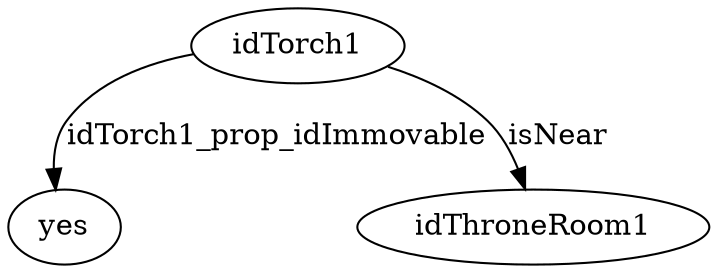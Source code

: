 strict digraph  {
idTorch1 [node_type=entity_node, root=root];
yes;
idThroneRoom1;
idTorch1 -> yes  [edge_type=property, label=idTorch1_prop_idImmovable];
idTorch1 -> idThroneRoom1  [edge_type=relationship, label=isNear];
}
